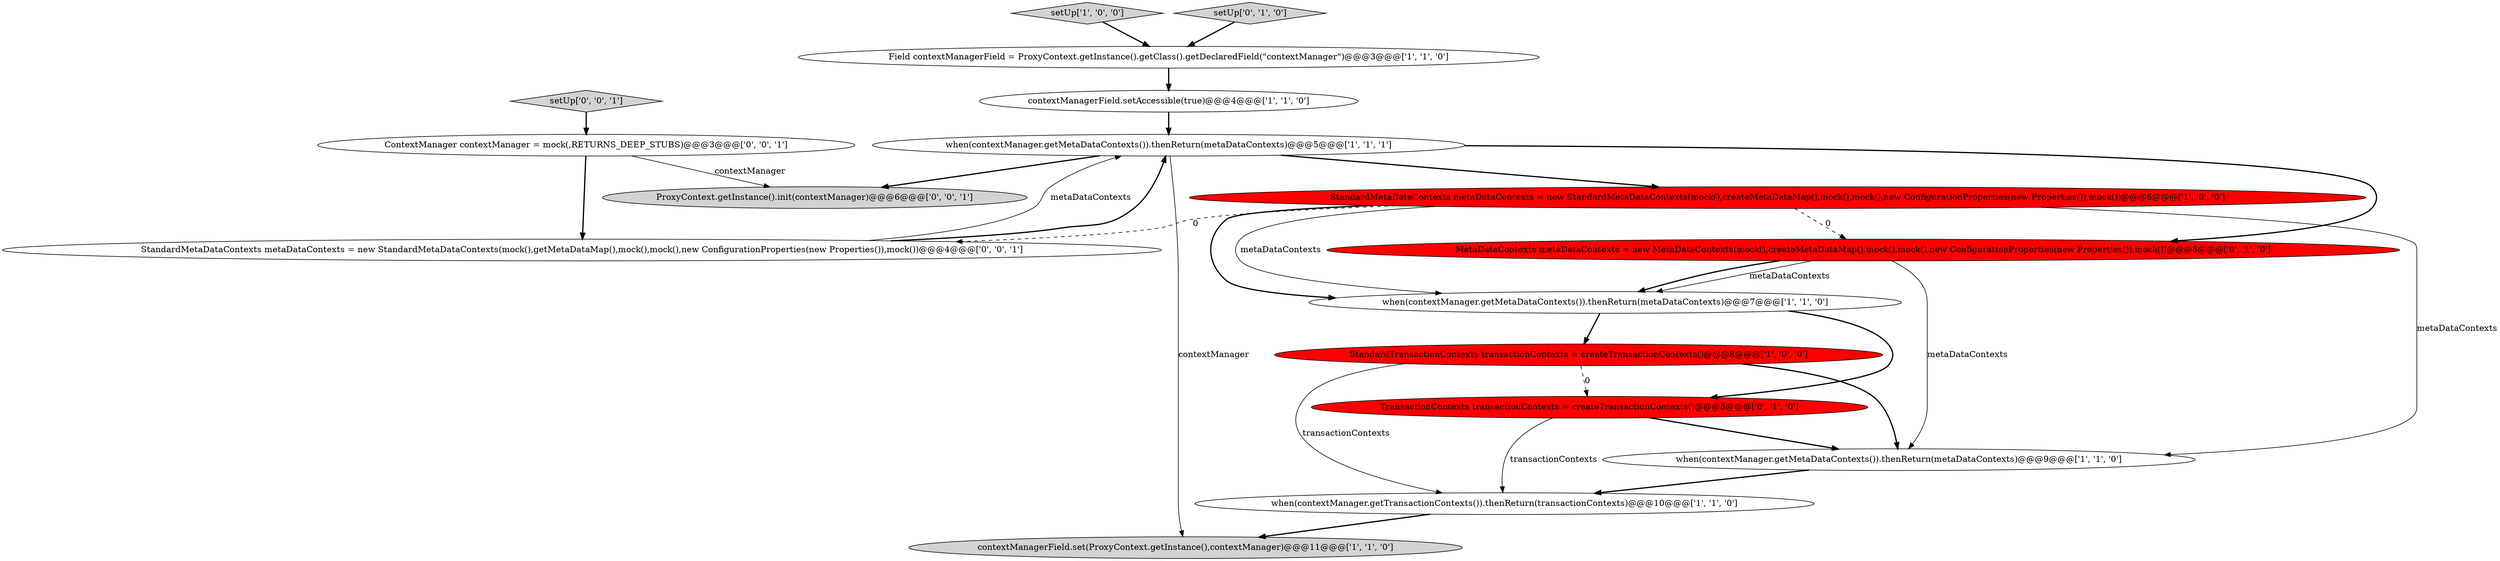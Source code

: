 digraph {
2 [style = filled, label = "Field contextManagerField = ProxyContext.getInstance().getClass().getDeclaredField(\"contextManager\")@@@3@@@['1', '1', '0']", fillcolor = white, shape = ellipse image = "AAA0AAABBB1BBB"];
10 [style = filled, label = "TransactionContexts transactionContexts = createTransactionContexts()@@@8@@@['0', '1', '0']", fillcolor = red, shape = ellipse image = "AAA1AAABBB2BBB"];
4 [style = filled, label = "setUp['1', '0', '0']", fillcolor = lightgray, shape = diamond image = "AAA0AAABBB1BBB"];
0 [style = filled, label = "when(contextManager.getMetaDataContexts()).thenReturn(metaDataContexts)@@@5@@@['1', '1', '1']", fillcolor = white, shape = ellipse image = "AAA0AAABBB1BBB"];
16 [style = filled, label = "StandardMetaDataContexts metaDataContexts = new StandardMetaDataContexts(mock(),getMetaDataMap(),mock(),mock(),new ConfigurationProperties(new Properties()),mock())@@@4@@@['0', '0', '1']", fillcolor = white, shape = ellipse image = "AAA0AAABBB3BBB"];
13 [style = filled, label = "ProxyContext.getInstance().init(contextManager)@@@6@@@['0', '0', '1']", fillcolor = lightgray, shape = ellipse image = "AAA0AAABBB3BBB"];
12 [style = filled, label = "MetaDataContexts metaDataContexts = new MetaDataContexts(mock(),createMetaDataMap(),mock(),mock(),new ConfigurationProperties(new Properties()),mock())@@@6@@@['0', '1', '0']", fillcolor = red, shape = ellipse image = "AAA1AAABBB2BBB"];
5 [style = filled, label = "StandardMetaDataContexts metaDataContexts = new StandardMetaDataContexts(mock(),createMetaDataMap(),mock(),mock(),new ConfigurationProperties(new Properties()),mock())@@@6@@@['1', '0', '0']", fillcolor = red, shape = ellipse image = "AAA1AAABBB1BBB"];
6 [style = filled, label = "when(contextManager.getMetaDataContexts()).thenReturn(metaDataContexts)@@@7@@@['1', '1', '0']", fillcolor = white, shape = ellipse image = "AAA0AAABBB1BBB"];
3 [style = filled, label = "when(contextManager.getMetaDataContexts()).thenReturn(metaDataContexts)@@@9@@@['1', '1', '0']", fillcolor = white, shape = ellipse image = "AAA0AAABBB1BBB"];
1 [style = filled, label = "contextManagerField.set(ProxyContext.getInstance(),contextManager)@@@11@@@['1', '1', '0']", fillcolor = lightgray, shape = ellipse image = "AAA0AAABBB1BBB"];
7 [style = filled, label = "contextManagerField.setAccessible(true)@@@4@@@['1', '1', '0']", fillcolor = white, shape = ellipse image = "AAA0AAABBB1BBB"];
8 [style = filled, label = "StandardTransactionContexts transactionContexts = createTransactionContexts()@@@8@@@['1', '0', '0']", fillcolor = red, shape = ellipse image = "AAA1AAABBB1BBB"];
11 [style = filled, label = "setUp['0', '1', '0']", fillcolor = lightgray, shape = diamond image = "AAA0AAABBB2BBB"];
15 [style = filled, label = "setUp['0', '0', '1']", fillcolor = lightgray, shape = diamond image = "AAA0AAABBB3BBB"];
9 [style = filled, label = "when(contextManager.getTransactionContexts()).thenReturn(transactionContexts)@@@10@@@['1', '1', '0']", fillcolor = white, shape = ellipse image = "AAA0AAABBB1BBB"];
14 [style = filled, label = "ContextManager contextManager = mock(,RETURNS_DEEP_STUBS)@@@3@@@['0', '0', '1']", fillcolor = white, shape = ellipse image = "AAA0AAABBB3BBB"];
14->16 [style = bold, label=""];
16->0 [style = bold, label=""];
5->12 [style = dashed, label="0"];
8->10 [style = dashed, label="0"];
0->13 [style = bold, label=""];
15->14 [style = bold, label=""];
12->6 [style = solid, label="metaDataContexts"];
8->9 [style = solid, label="transactionContexts"];
0->12 [style = bold, label=""];
8->3 [style = bold, label=""];
10->3 [style = bold, label=""];
7->0 [style = bold, label=""];
0->1 [style = solid, label="contextManager"];
5->3 [style = solid, label="metaDataContexts"];
4->2 [style = bold, label=""];
12->6 [style = bold, label=""];
11->2 [style = bold, label=""];
14->13 [style = solid, label="contextManager"];
16->0 [style = solid, label="metaDataContexts"];
3->9 [style = bold, label=""];
5->16 [style = dashed, label="0"];
12->3 [style = solid, label="metaDataContexts"];
5->6 [style = bold, label=""];
6->10 [style = bold, label=""];
6->8 [style = bold, label=""];
5->6 [style = solid, label="metaDataContexts"];
2->7 [style = bold, label=""];
9->1 [style = bold, label=""];
10->9 [style = solid, label="transactionContexts"];
0->5 [style = bold, label=""];
}
